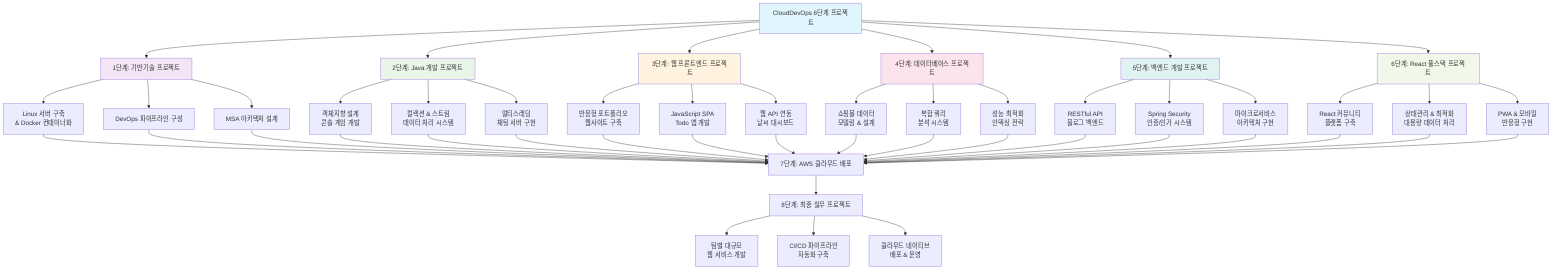 graph TD
    A[CloudDevOps 6단계 프로젝트] --> B[1단계: 기반기술 프로젝트]
    A --> C[2단계: Java 개발 프로젝트]
    A --> D[3단계: 웹 프론트엔드 프로젝트]
    A --> E[4단계: 데이터베이스 프로젝트]
    A --> F[5단계: 백엔드 개발 프로젝트]
    A --> G[6단계: React 풀스택 프로젝트]
    
    B --> B1[Linux 서버 구축<br/>& Docker 컨테이너화]
    B --> B2[DevOps 파이프라인 구성]
    B --> B3[MSA 아키텍처 설계]
    
    C --> C1[객체지향 설계<br/>콘솔 게임 개발]
    C --> C2[컬렉션 & 스트림<br/>데이터 처리 시스템]
    C --> C3[멀티스레딩<br/>채팅 서버 구현]
    
    D --> D1[반응형 포트폴리오<br/>웹사이트 구축]
    D --> D2[JavaScript SPA<br/>Todo 앱 개발]
    D --> D3[웹 API 연동<br/>날씨 대시보드]
    
    E --> E1[쇼핑몰 데이터<br/>모델링 & 설계]
    E --> E2[복합 쿼리<br/>분석 시스템]
    E --> E3[성능 최적화<br/>인덱싱 전략]
    
    F --> F1[RESTful API<br/>블로그 백엔드]
    F --> F2[Spring Security<br/>인증/인가 시스템]
    F --> F3[마이크로서비스<br/>아키텍처 구현]
    
    G --> G1[React 커뮤니티<br/>플랫폼 구축]
    G --> G2[상태관리 & 최적화<br/>대용량 데이터 처리]
    G --> G3[PWA & 모바일<br/>반응형 구현]
    
    style A fill:#e1f5fe
    style B fill:#f3e5f5
    style C fill:#e8f5e8
    style D fill:#fff3e0
    style E fill:#fce4ec
    style F fill:#e0f2f1
    style G fill:#f1f8e9
    
    B1 --> H[7단계: AWS 클라우드 배포]
    B2 --> H
    B3 --> H
    C1 --> H
    C2 --> H
    C3 --> H
    D1 --> H
    D2 --> H
    D3 --> H
    E1 --> H
    E2 --> H
    E3 --> H
    F1 --> H
    F2 --> H
    F3 --> H
    G1 --> H
    G2 --> H
    G3 --> H
    
    H --> I[8단계: 최종 실무 프로젝트]
    I --> I1[팀별 대규모<br/>웹 서비스 개발]
    I --> I2[CI/CD 파이프라인<br/>자동화 구축]
    I --> I3[클라우드 네이티브<br/>배포 & 운영]